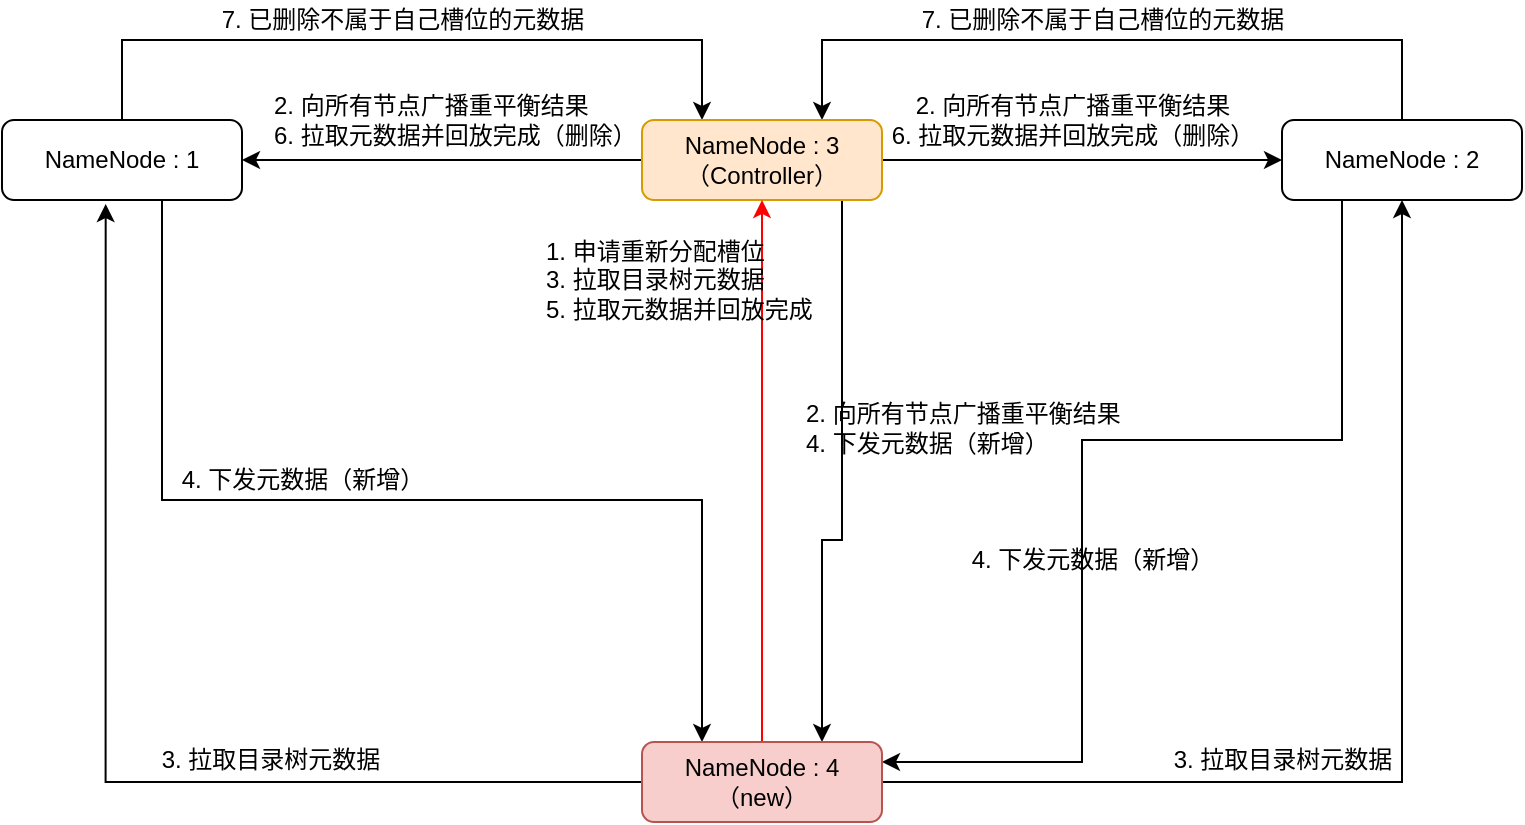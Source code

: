 <mxfile version="15.8.7" type="device"><diagram id="BODo8kbM_N4mKji_3uhI" name="第 1 页"><mxGraphModel dx="943" dy="739" grid="1" gridSize="10" guides="1" tooltips="1" connect="1" arrows="1" fold="1" page="1" pageScale="1" pageWidth="827" pageHeight="1169" math="0" shadow="0"><root><mxCell id="0"/><mxCell id="1" parent="0"/><mxCell id="hABScLa9o70WpPP7SZIv-23" style="edgeStyle=orthogonalEdgeStyle;rounded=0;orthogonalLoop=1;jettySize=auto;html=1;entryX=0.25;entryY=0;entryDx=0;entryDy=0;" edge="1" parent="1" source="hABScLa9o70WpPP7SZIv-1" target="hABScLa9o70WpPP7SZIv-5"><mxGeometry relative="1" as="geometry"><Array as="points"><mxPoint x="360" y="310"/><mxPoint x="630" y="310"/></Array></mxGeometry></mxCell><mxCell id="hABScLa9o70WpPP7SZIv-28" style="edgeStyle=orthogonalEdgeStyle;rounded=0;orthogonalLoop=1;jettySize=auto;html=1;entryX=0.25;entryY=0;entryDx=0;entryDy=0;strokeColor=#000000;" edge="1" parent="1" source="hABScLa9o70WpPP7SZIv-1" target="hABScLa9o70WpPP7SZIv-4"><mxGeometry relative="1" as="geometry"><Array as="points"><mxPoint x="340" y="80"/><mxPoint x="630" y="80"/></Array></mxGeometry></mxCell><mxCell id="hABScLa9o70WpPP7SZIv-1" value="NameNode : 1" style="rounded=1;whiteSpace=wrap;html=1;" vertex="1" parent="1"><mxGeometry x="280" y="120" width="120" height="40" as="geometry"/></mxCell><mxCell id="hABScLa9o70WpPP7SZIv-25" style="edgeStyle=orthogonalEdgeStyle;rounded=0;orthogonalLoop=1;jettySize=auto;html=1;entryX=1;entryY=0.25;entryDx=0;entryDy=0;" edge="1" parent="1" source="hABScLa9o70WpPP7SZIv-2" target="hABScLa9o70WpPP7SZIv-5"><mxGeometry relative="1" as="geometry"><Array as="points"><mxPoint x="950" y="280"/><mxPoint x="820" y="280"/><mxPoint x="820" y="441"/></Array></mxGeometry></mxCell><mxCell id="hABScLa9o70WpPP7SZIv-29" style="edgeStyle=orthogonalEdgeStyle;rounded=0;orthogonalLoop=1;jettySize=auto;html=1;entryX=0.75;entryY=0;entryDx=0;entryDy=0;strokeColor=#000000;" edge="1" parent="1" source="hABScLa9o70WpPP7SZIv-2" target="hABScLa9o70WpPP7SZIv-4"><mxGeometry relative="1" as="geometry"><Array as="points"><mxPoint x="980" y="80"/><mxPoint x="690" y="80"/></Array></mxGeometry></mxCell><mxCell id="hABScLa9o70WpPP7SZIv-2" value="NameNode : 2" style="rounded=1;whiteSpace=wrap;html=1;" vertex="1" parent="1"><mxGeometry x="920" y="120" width="120" height="40" as="geometry"/></mxCell><mxCell id="hABScLa9o70WpPP7SZIv-15" style="edgeStyle=orthogonalEdgeStyle;rounded=0;orthogonalLoop=1;jettySize=auto;html=1;entryX=1;entryY=0.5;entryDx=0;entryDy=0;" edge="1" parent="1" source="hABScLa9o70WpPP7SZIv-4" target="hABScLa9o70WpPP7SZIv-1"><mxGeometry relative="1" as="geometry"/></mxCell><mxCell id="hABScLa9o70WpPP7SZIv-16" style="edgeStyle=orthogonalEdgeStyle;rounded=0;orthogonalLoop=1;jettySize=auto;html=1;entryX=0;entryY=0.5;entryDx=0;entryDy=0;" edge="1" parent="1" source="hABScLa9o70WpPP7SZIv-4" target="hABScLa9o70WpPP7SZIv-2"><mxGeometry relative="1" as="geometry"/></mxCell><mxCell id="hABScLa9o70WpPP7SZIv-17" style="edgeStyle=orthogonalEdgeStyle;rounded=0;orthogonalLoop=1;jettySize=auto;html=1;entryX=0.75;entryY=0;entryDx=0;entryDy=0;" edge="1" parent="1" source="hABScLa9o70WpPP7SZIv-4" target="hABScLa9o70WpPP7SZIv-5"><mxGeometry relative="1" as="geometry"><Array as="points"><mxPoint x="700" y="330"/><mxPoint x="690" y="330"/></Array></mxGeometry></mxCell><mxCell id="hABScLa9o70WpPP7SZIv-4" value="NameNode : 3&lt;br&gt;（Controller）" style="rounded=1;whiteSpace=wrap;html=1;fillColor=#ffe6cc;strokeColor=#d79b00;" vertex="1" parent="1"><mxGeometry x="600" y="120" width="120" height="40" as="geometry"/></mxCell><mxCell id="hABScLa9o70WpPP7SZIv-6" style="edgeStyle=orthogonalEdgeStyle;rounded=0;orthogonalLoop=1;jettySize=auto;html=1;entryX=0.5;entryY=1;entryDx=0;entryDy=0;strokeColor=#FF0000;" edge="1" parent="1" source="hABScLa9o70WpPP7SZIv-5" target="hABScLa9o70WpPP7SZIv-4"><mxGeometry relative="1" as="geometry"><mxPoint x="600" y="190" as="targetPoint"/></mxGeometry></mxCell><mxCell id="hABScLa9o70WpPP7SZIv-18" style="edgeStyle=orthogonalEdgeStyle;rounded=0;orthogonalLoop=1;jettySize=auto;html=1;entryX=0.432;entryY=1.05;entryDx=0;entryDy=0;entryPerimeter=0;" edge="1" parent="1" source="hABScLa9o70WpPP7SZIv-5" target="hABScLa9o70WpPP7SZIv-1"><mxGeometry relative="1" as="geometry"/></mxCell><mxCell id="hABScLa9o70WpPP7SZIv-19" style="edgeStyle=orthogonalEdgeStyle;rounded=0;orthogonalLoop=1;jettySize=auto;html=1;" edge="1" parent="1" source="hABScLa9o70WpPP7SZIv-5" target="hABScLa9o70WpPP7SZIv-2"><mxGeometry relative="1" as="geometry"/></mxCell><mxCell id="hABScLa9o70WpPP7SZIv-5" value="NameNode : 4&lt;br&gt;（new）" style="rounded=1;whiteSpace=wrap;html=1;fillColor=#f8cecc;strokeColor=#b85450;" vertex="1" parent="1"><mxGeometry x="600" y="431" width="120" height="40" as="geometry"/></mxCell><mxCell id="hABScLa9o70WpPP7SZIv-7" value="1. 申请重新分配槽位&lt;br&gt;3. 拉取目录树元数据&lt;br&gt;5. 拉取元数据并回放完成" style="text;html=1;align=left;verticalAlign=middle;resizable=0;points=[];autosize=1;strokeColor=none;fillColor=none;" vertex="1" parent="1"><mxGeometry x="550" y="175" width="150" height="50" as="geometry"/></mxCell><mxCell id="hABScLa9o70WpPP7SZIv-12" value="2.&amp;nbsp;向所有节点广播重平衡结果&lt;br&gt;6. 拉取元数据并回放完成（删除）" style="text;html=1;align=left;verticalAlign=middle;resizable=0;points=[];autosize=1;strokeColor=none;fillColor=none;" vertex="1" parent="1"><mxGeometry x="413.5" y="105" width="200" height="30" as="geometry"/></mxCell><mxCell id="hABScLa9o70WpPP7SZIv-13" value="2.&amp;nbsp;向所有节点广播重平衡结果&lt;br&gt;4. 下发元数据（新增）" style="text;html=1;align=left;verticalAlign=middle;resizable=0;points=[];autosize=1;strokeColor=none;fillColor=none;" vertex="1" parent="1"><mxGeometry x="680" y="259" width="170" height="30" as="geometry"/></mxCell><mxCell id="hABScLa9o70WpPP7SZIv-8" value="2.&amp;nbsp;向所有节点广播重平衡结果&lt;br&gt;&lt;div style=&quot;text-align: left&quot;&gt;&lt;span&gt;6. 拉取元数据并回放完成（删除）&lt;/span&gt;&lt;/div&gt;" style="text;html=1;align=center;verticalAlign=middle;resizable=0;points=[];autosize=1;strokeColor=none;fillColor=none;" vertex="1" parent="1"><mxGeometry x="715" y="105" width="200" height="30" as="geometry"/></mxCell><mxCell id="hABScLa9o70WpPP7SZIv-20" value="3. 拉取目录树元数据" style="text;html=1;align=center;verticalAlign=middle;resizable=0;points=[];autosize=1;strokeColor=none;fillColor=none;" vertex="1" parent="1"><mxGeometry x="354" y="430" width="120" height="20" as="geometry"/></mxCell><mxCell id="hABScLa9o70WpPP7SZIv-21" value="3. 拉取目录树元数据" style="text;html=1;align=center;verticalAlign=middle;resizable=0;points=[];autosize=1;strokeColor=none;fillColor=none;" vertex="1" parent="1"><mxGeometry x="860" y="430" width="120" height="20" as="geometry"/></mxCell><mxCell id="hABScLa9o70WpPP7SZIv-24" value="&lt;span style=&quot;text-align: left&quot;&gt;4. 下发元数据（新增）&lt;/span&gt;" style="text;html=1;align=center;verticalAlign=middle;resizable=0;points=[];autosize=1;strokeColor=none;fillColor=none;" vertex="1" parent="1"><mxGeometry x="360" y="290" width="140" height="20" as="geometry"/></mxCell><mxCell id="hABScLa9o70WpPP7SZIv-26" value="&lt;span style=&quot;text-align: left&quot;&gt;4. 下发元数据（新增）&lt;/span&gt;" style="text;html=1;align=center;verticalAlign=middle;resizable=0;points=[];autosize=1;strokeColor=none;fillColor=none;" vertex="1" parent="1"><mxGeometry x="755" y="330" width="140" height="20" as="geometry"/></mxCell><mxCell id="hABScLa9o70WpPP7SZIv-30" value="7. 已删除不属于自己槽位的元数据" style="text;html=1;align=center;verticalAlign=middle;resizable=0;points=[];autosize=1;strokeColor=none;fillColor=none;" vertex="1" parent="1"><mxGeometry x="380" y="60" width="200" height="20" as="geometry"/></mxCell><mxCell id="hABScLa9o70WpPP7SZIv-31" value="7. 已删除不属于自己槽位的元数据" style="text;html=1;align=center;verticalAlign=middle;resizable=0;points=[];autosize=1;strokeColor=none;fillColor=none;" vertex="1" parent="1"><mxGeometry x="730" y="60" width="200" height="20" as="geometry"/></mxCell></root></mxGraphModel></diagram></mxfile>